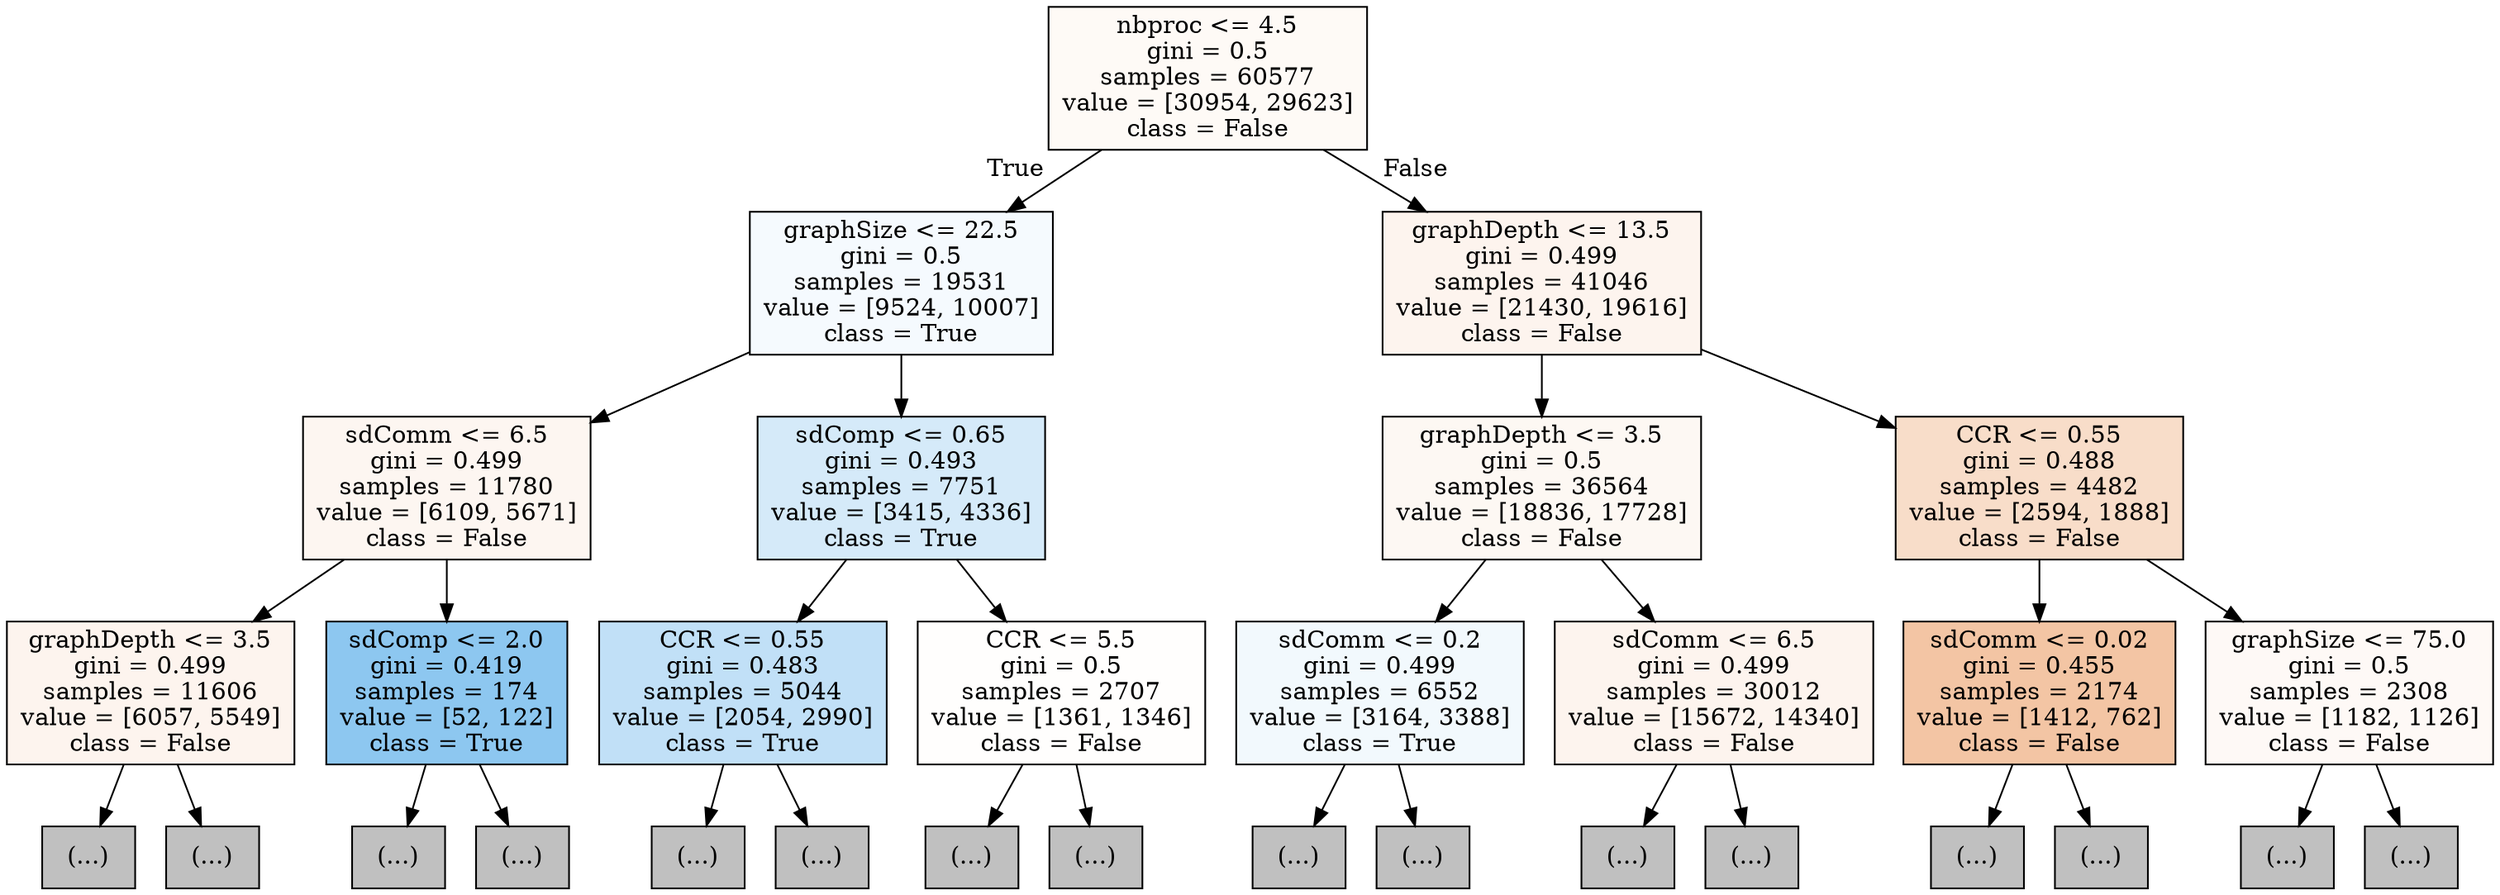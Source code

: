 digraph Tree {
node [shape=box, style="filled", color="black"] ;
0 [label="nbproc <= 4.5\ngini = 0.5\nsamples = 60577\nvalue = [30954, 29623]\nclass = False", fillcolor="#fefaf6"] ;
1 [label="graphSize <= 22.5\ngini = 0.5\nsamples = 19531\nvalue = [9524, 10007]\nclass = True", fillcolor="#f5fafe"] ;
0 -> 1 [labeldistance=2.5, labelangle=45, headlabel="True"] ;
2 [label="sdComm <= 6.5\ngini = 0.499\nsamples = 11780\nvalue = [6109, 5671]\nclass = False", fillcolor="#fdf6f1"] ;
1 -> 2 ;
3 [label="graphDepth <= 3.5\ngini = 0.499\nsamples = 11606\nvalue = [6057, 5549]\nclass = False", fillcolor="#fdf4ee"] ;
2 -> 3 ;
4 [label="(...)", fillcolor="#C0C0C0"] ;
3 -> 4 ;
43 [label="(...)", fillcolor="#C0C0C0"] ;
3 -> 43 ;
88 [label="sdComp <= 2.0\ngini = 0.419\nsamples = 174\nvalue = [52, 122]\nclass = True", fillcolor="#8dc7f0"] ;
2 -> 88 ;
89 [label="(...)", fillcolor="#C0C0C0"] ;
88 -> 89 ;
90 [label="(...)", fillcolor="#C0C0C0"] ;
88 -> 90 ;
95 [label="sdComp <= 0.65\ngini = 0.493\nsamples = 7751\nvalue = [3415, 4336]\nclass = True", fillcolor="#d5eaf9"] ;
1 -> 95 ;
96 [label="CCR <= 0.55\ngini = 0.483\nsamples = 5044\nvalue = [2054, 2990]\nclass = True", fillcolor="#c1e0f7"] ;
95 -> 96 ;
97 [label="(...)", fillcolor="#C0C0C0"] ;
96 -> 97 ;
200 [label="(...)", fillcolor="#C0C0C0"] ;
96 -> 200 ;
263 [label="CCR <= 5.5\ngini = 0.5\nsamples = 2707\nvalue = [1361, 1346]\nclass = False", fillcolor="#fffefd"] ;
95 -> 263 ;
264 [label="(...)", fillcolor="#C0C0C0"] ;
263 -> 264 ;
299 [label="(...)", fillcolor="#C0C0C0"] ;
263 -> 299 ;
348 [label="graphDepth <= 13.5\ngini = 0.499\nsamples = 41046\nvalue = [21430, 19616]\nclass = False", fillcolor="#fdf4ee"] ;
0 -> 348 [labeldistance=2.5, labelangle=-45, headlabel="False"] ;
349 [label="graphDepth <= 3.5\ngini = 0.5\nsamples = 36564\nvalue = [18836, 17728]\nclass = False", fillcolor="#fdf8f3"] ;
348 -> 349 ;
350 [label="sdComm <= 0.2\ngini = 0.499\nsamples = 6552\nvalue = [3164, 3388]\nclass = True", fillcolor="#f2f9fd"] ;
349 -> 350 ;
351 [label="(...)", fillcolor="#C0C0C0"] ;
350 -> 351 ;
374 [label="(...)", fillcolor="#C0C0C0"] ;
350 -> 374 ;
395 [label="sdComm <= 6.5\ngini = 0.499\nsamples = 30012\nvalue = [15672, 14340]\nclass = False", fillcolor="#fdf4ee"] ;
349 -> 395 ;
396 [label="(...)", fillcolor="#C0C0C0"] ;
395 -> 396 ;
561 [label="(...)", fillcolor="#C0C0C0"] ;
395 -> 561 ;
574 [label="CCR <= 0.55\ngini = 0.488\nsamples = 4482\nvalue = [2594, 1888]\nclass = False", fillcolor="#f8ddc9"] ;
348 -> 574 ;
575 [label="sdComm <= 0.02\ngini = 0.455\nsamples = 2174\nvalue = [1412, 762]\nclass = False", fillcolor="#f3c5a4"] ;
574 -> 575 ;
576 [label="(...)", fillcolor="#C0C0C0"] ;
575 -> 576 ;
593 [label="(...)", fillcolor="#C0C0C0"] ;
575 -> 593 ;
628 [label="graphSize <= 75.0\ngini = 0.5\nsamples = 2308\nvalue = [1182, 1126]\nclass = False", fillcolor="#fef9f6"] ;
574 -> 628 ;
629 [label="(...)", fillcolor="#C0C0C0"] ;
628 -> 629 ;
660 [label="(...)", fillcolor="#C0C0C0"] ;
628 -> 660 ;
}